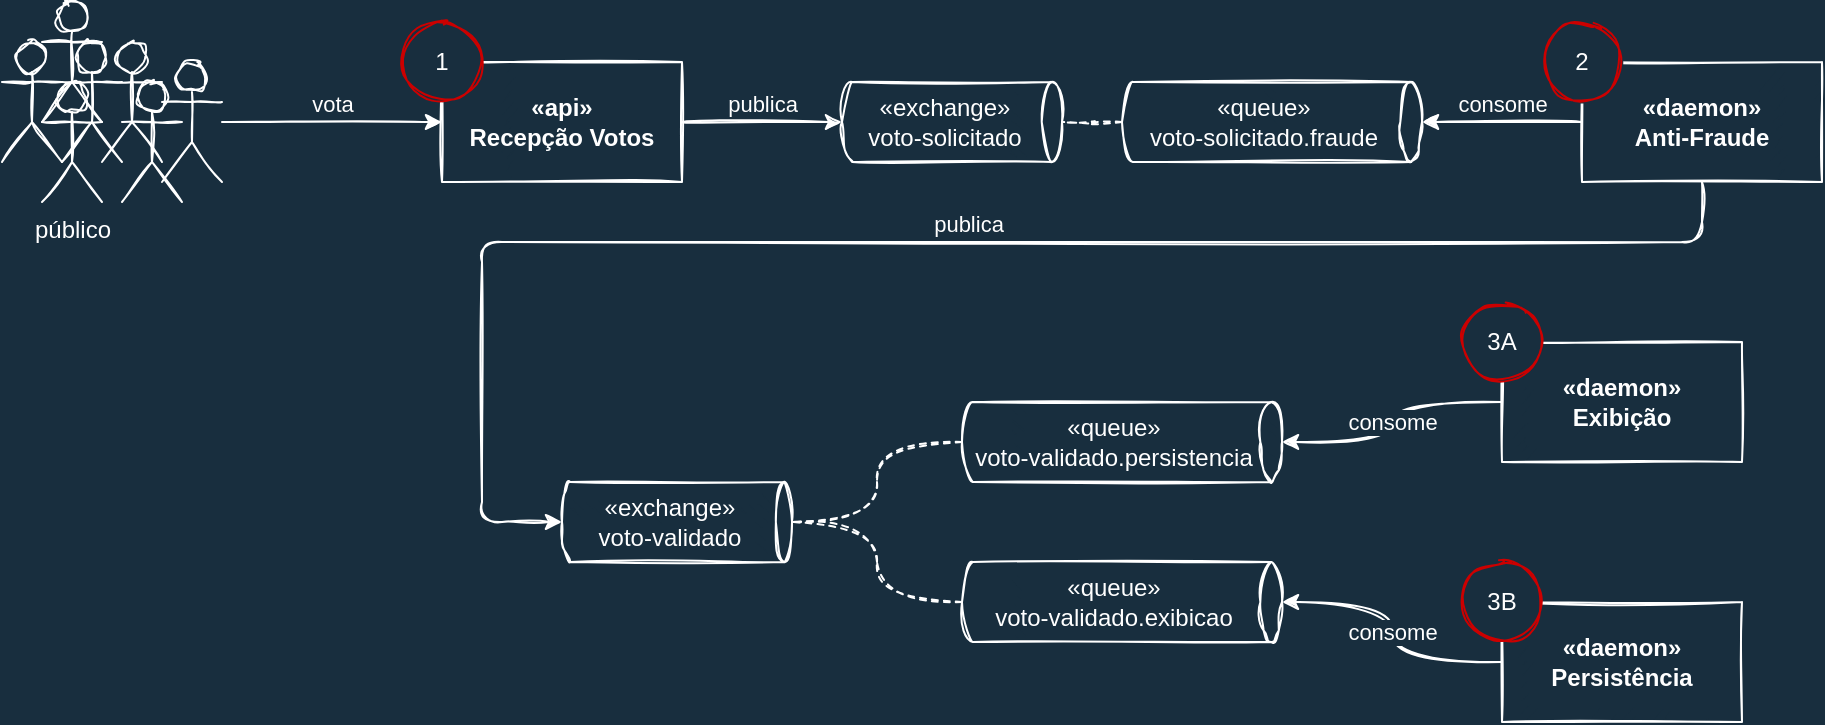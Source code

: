 <mxfile version="16.0.2" type="device"><diagram id="kZrXPYAukfN42naSWzP2" name="Page-1"><mxGraphModel dx="1683" dy="732" grid="1" gridSize="10" guides="1" tooltips="1" connect="1" arrows="1" fold="1" page="1" pageScale="1" pageWidth="1920" pageHeight="1200" background="#182E3E" math="0" shadow="0"><root><mxCell id="0"/><mxCell id="1" parent="0"/><mxCell id="z624cUgxmJaZNFVHrnX3-5" value="publica" style="edgeStyle=orthogonalEdgeStyle;curved=1;rounded=1;sketch=1;orthogonalLoop=1;jettySize=auto;html=1;fontColor=#FFFFFF;strokeColor=#FFFFFF;entryX=0.5;entryY=1;entryDx=0;entryDy=0;entryPerimeter=0;labelBackgroundColor=#182E3E;verticalAlign=bottom;" parent="1" source="z624cUgxmJaZNFVHrnX3-1" target="z624cUgxmJaZNFVHrnX3-2" edge="1"><mxGeometry relative="1" as="geometry"><mxPoint x="820" y="260.0" as="targetPoint"/></mxGeometry></mxCell><mxCell id="z624cUgxmJaZNFVHrnX3-1" value="&lt;div&gt;«api»&lt;/div&gt;Recepção Votos" style="rounded=0;whiteSpace=wrap;html=1;sketch=1;fontColor=#FFFFFF;strokeColor=#FFFFFF;fillColor=#182E3E;fontStyle=1" parent="1" vertex="1"><mxGeometry x="710" y="230" width="120" height="60" as="geometry"/></mxCell><mxCell id="z624cUgxmJaZNFVHrnX3-2" value="&lt;div&gt;«exchange»&lt;/div&gt;voto-solicitado" style="shape=cylinder3;whiteSpace=wrap;html=1;boundedLbl=1;backgroundOutline=1;size=5.069;rounded=0;sketch=1;fontColor=#FFFFFF;strokeColor=#FFFFFF;fillColor=#182E3E;direction=south;" parent="1" vertex="1"><mxGeometry x="910" y="240" width="110" height="40" as="geometry"/></mxCell><mxCell id="z624cUgxmJaZNFVHrnX3-7" style="edgeStyle=orthogonalEdgeStyle;curved=1;rounded=1;sketch=1;orthogonalLoop=1;jettySize=auto;html=1;entryX=0.5;entryY=0;entryDx=0;entryDy=0;entryPerimeter=0;fontColor=#FFFFFF;strokeColor=#FFFFFF;endArrow=none;endFill=0;dashed=1;" parent="1" source="z624cUgxmJaZNFVHrnX3-6" target="z624cUgxmJaZNFVHrnX3-2" edge="1"><mxGeometry relative="1" as="geometry"/></mxCell><mxCell id="z624cUgxmJaZNFVHrnX3-6" value="&lt;div&gt;«queue»&lt;/div&gt;voto-solicitado.fraude" style="shape=cylinder3;whiteSpace=wrap;html=1;boundedLbl=1;backgroundOutline=1;size=5.414;rounded=0;sketch=1;fontColor=#FFFFFF;strokeColor=#FFFFFF;fillColor=#182E3E;direction=south;" parent="1" vertex="1"><mxGeometry x="1050" y="240" width="150" height="40" as="geometry"/></mxCell><mxCell id="z624cUgxmJaZNFVHrnX3-8" value="&lt;div&gt;«exchange»&lt;/div&gt;voto-validado" style="shape=cylinder3;whiteSpace=wrap;html=1;boundedLbl=1;backgroundOutline=1;size=4.034;rounded=0;sketch=1;fontColor=#FFFFFF;strokeColor=#FFFFFF;fillColor=#182E3E;direction=south;" parent="1" vertex="1"><mxGeometry x="770" y="440" width="115" height="40" as="geometry"/></mxCell><mxCell id="z624cUgxmJaZNFVHrnX3-11" style="edgeStyle=orthogonalEdgeStyle;curved=1;rounded=1;sketch=1;orthogonalLoop=1;jettySize=auto;html=1;entryX=0.5;entryY=0;entryDx=0;entryDy=0;entryPerimeter=0;labelBackgroundColor=#182E3E;fontColor=#FFFFFF;strokeColor=#FFFFFF;endArrow=none;endFill=0;dashed=1;" parent="1" source="z624cUgxmJaZNFVHrnX3-9" target="z624cUgxmJaZNFVHrnX3-8" edge="1"><mxGeometry relative="1" as="geometry"/></mxCell><mxCell id="z624cUgxmJaZNFVHrnX3-9" value="&lt;div&gt;«queue»&lt;/div&gt;voto-validado.persistencia" style="shape=cylinder3;whiteSpace=wrap;html=1;boundedLbl=1;backgroundOutline=1;size=5.414;rounded=0;sketch=1;fontColor=#FFFFFF;strokeColor=#FFFFFF;fillColor=#182E3E;direction=south;" parent="1" vertex="1"><mxGeometry x="970" y="400" width="160" height="40" as="geometry"/></mxCell><mxCell id="z624cUgxmJaZNFVHrnX3-12" style="edgeStyle=orthogonalEdgeStyle;curved=1;rounded=1;sketch=1;orthogonalLoop=1;jettySize=auto;html=1;entryX=0.5;entryY=0;entryDx=0;entryDy=0;entryPerimeter=0;labelBackgroundColor=#182E3E;fontColor=#FFFFFF;strokeColor=#FFFFFF;endArrow=none;endFill=0;dashed=1;" parent="1" source="z624cUgxmJaZNFVHrnX3-10" target="z624cUgxmJaZNFVHrnX3-8" edge="1"><mxGeometry relative="1" as="geometry"/></mxCell><mxCell id="z624cUgxmJaZNFVHrnX3-10" value="&lt;div&gt;«queue»&lt;/div&gt;voto-validado.exibicao" style="shape=cylinder3;whiteSpace=wrap;html=1;boundedLbl=1;backgroundOutline=1;size=5.414;rounded=0;sketch=1;fontColor=#FFFFFF;strokeColor=#FFFFFF;fillColor=#182E3E;direction=south;" parent="1" vertex="1"><mxGeometry x="970" y="480" width="160" height="40" as="geometry"/></mxCell><mxCell id="z624cUgxmJaZNFVHrnX3-14" value="consome" style="edgeStyle=orthogonalEdgeStyle;curved=1;rounded=1;sketch=1;orthogonalLoop=1;jettySize=auto;html=1;entryX=0.5;entryY=0;entryDx=0;entryDy=0;entryPerimeter=0;labelBackgroundColor=#182E3E;fontColor=#FFFFFF;strokeColor=#FFFFFF;verticalAlign=bottom;" parent="1" source="z624cUgxmJaZNFVHrnX3-13" target="z624cUgxmJaZNFVHrnX3-6" edge="1"><mxGeometry relative="1" as="geometry"/></mxCell><mxCell id="z624cUgxmJaZNFVHrnX3-15" value="publica" style="edgeStyle=orthogonalEdgeStyle;rounded=1;sketch=1;orthogonalLoop=1;jettySize=auto;html=1;labelBackgroundColor=#182E3E;fontColor=#FFFFFF;strokeColor=#FFFFFF;exitX=0.5;exitY=1;exitDx=0;exitDy=0;entryX=0.5;entryY=1;entryDx=0;entryDy=0;entryPerimeter=0;verticalAlign=bottom;" parent="1" source="z624cUgxmJaZNFVHrnX3-13" target="z624cUgxmJaZNFVHrnX3-8" edge="1"><mxGeometry x="-0.032" relative="1" as="geometry"><mxPoint x="770" y="430" as="targetPoint"/><Array as="points"><mxPoint x="1340" y="320"/><mxPoint x="730" y="320"/><mxPoint x="730" y="460"/></Array><mxPoint as="offset"/></mxGeometry></mxCell><mxCell id="z624cUgxmJaZNFVHrnX3-13" value="&lt;div&gt;«daemon»&lt;/div&gt;Anti-Fraude" style="rounded=0;whiteSpace=wrap;html=1;sketch=1;fontColor=#FFFFFF;strokeColor=#FFFFFF;fillColor=#182E3E;fontStyle=1" parent="1" vertex="1"><mxGeometry x="1280" y="230" width="120" height="60" as="geometry"/></mxCell><mxCell id="z624cUgxmJaZNFVHrnX3-18" value="consome" style="edgeStyle=orthogonalEdgeStyle;curved=1;rounded=1;sketch=1;orthogonalLoop=1;jettySize=auto;html=1;entryX=0.5;entryY=0;entryDx=0;entryDy=0;entryPerimeter=0;labelBackgroundColor=#182E3E;fontColor=#FFFFFF;strokeColor=#FFFFFF;" parent="1" source="z624cUgxmJaZNFVHrnX3-16" target="z624cUgxmJaZNFVHrnX3-9" edge="1"><mxGeometry relative="1" as="geometry"/></mxCell><mxCell id="z624cUgxmJaZNFVHrnX3-16" value="&lt;div&gt;«daemon»&lt;/div&gt;Exibição" style="rounded=0;whiteSpace=wrap;html=1;sketch=1;fontColor=#FFFFFF;strokeColor=#FFFFFF;fillColor=#182E3E;fontStyle=1" parent="1" vertex="1"><mxGeometry x="1240" y="370" width="120" height="60" as="geometry"/></mxCell><mxCell id="z624cUgxmJaZNFVHrnX3-19" value="consome" style="edgeStyle=orthogonalEdgeStyle;curved=1;rounded=1;sketch=1;orthogonalLoop=1;jettySize=auto;html=1;labelBackgroundColor=#182E3E;fontColor=#FFFFFF;strokeColor=#FFFFFF;" parent="1" source="z624cUgxmJaZNFVHrnX3-17" target="z624cUgxmJaZNFVHrnX3-10" edge="1"><mxGeometry relative="1" as="geometry"/></mxCell><mxCell id="z624cUgxmJaZNFVHrnX3-17" value="&lt;div&gt;«daemon»&lt;/div&gt;Persistência" style="rounded=0;whiteSpace=wrap;html=1;sketch=1;fontColor=#FFFFFF;strokeColor=#FFFFFF;fillColor=#182E3E;fontStyle=1" parent="1" vertex="1"><mxGeometry x="1240" y="500" width="120" height="60" as="geometry"/></mxCell><mxCell id="z624cUgxmJaZNFVHrnX3-20" value="público" style="shape=umlActor;verticalLabelPosition=bottom;verticalAlign=top;html=1;outlineConnect=0;rounded=0;sketch=1;fontColor=#FFFFFF;strokeColor=#FFFFFF;fillColor=#182E3E;" parent="1" vertex="1"><mxGeometry x="510" y="240" width="30" height="60" as="geometry"/></mxCell><mxCell id="z624cUgxmJaZNFVHrnX3-21" value="" style="shape=umlActor;verticalLabelPosition=bottom;verticalAlign=top;html=1;outlineConnect=0;rounded=0;sketch=1;fontColor=#FFFFFF;strokeColor=#FFFFFF;fillColor=#182E3E;" parent="1" vertex="1"><mxGeometry x="540" y="220" width="30" height="60" as="geometry"/></mxCell><mxCell id="z624cUgxmJaZNFVHrnX3-22" value="" style="shape=umlActor;verticalLabelPosition=bottom;verticalAlign=top;html=1;outlineConnect=0;rounded=0;sketch=1;fontColor=#FFFFFF;strokeColor=#FFFFFF;fillColor=#182E3E;" parent="1" vertex="1"><mxGeometry x="550" y="240" width="30" height="60" as="geometry"/></mxCell><mxCell id="z624cUgxmJaZNFVHrnX3-23" value="" style="shape=umlActor;verticalLabelPosition=bottom;verticalAlign=top;html=1;outlineConnect=0;rounded=0;sketch=1;fontColor=#FFFFFF;strokeColor=#FFFFFF;fillColor=#182E3E;" parent="1" vertex="1"><mxGeometry x="490" y="220" width="30" height="60" as="geometry"/></mxCell><mxCell id="z624cUgxmJaZNFVHrnX3-24" value="" style="shape=umlActor;verticalLabelPosition=bottom;verticalAlign=top;html=1;outlineConnect=0;rounded=0;sketch=1;fontColor=#FFFFFF;strokeColor=#FFFFFF;fillColor=#182E3E;" parent="1" vertex="1"><mxGeometry x="520" y="220" width="30" height="60" as="geometry"/></mxCell><mxCell id="z624cUgxmJaZNFVHrnX3-25" value="" style="shape=umlActor;verticalLabelPosition=bottom;verticalAlign=top;html=1;outlineConnect=0;rounded=0;sketch=1;fontColor=#FFFFFF;strokeColor=#FFFFFF;fillColor=#182E3E;" parent="1" vertex="1"><mxGeometry x="510" y="200" width="30" height="60" as="geometry"/></mxCell><mxCell id="z624cUgxmJaZNFVHrnX3-27" value="vota" style="edgeStyle=orthogonalEdgeStyle;rounded=1;sketch=1;orthogonalLoop=1;jettySize=auto;html=1;entryX=0;entryY=0.5;entryDx=0;entryDy=0;labelBackgroundColor=#182E3E;fontColor=#FFFFFF;endArrow=classic;endFill=1;strokeColor=#FFFFFF;verticalAlign=bottom;" parent="1" source="z624cUgxmJaZNFVHrnX3-26" target="z624cUgxmJaZNFVHrnX3-1" edge="1"><mxGeometry relative="1" as="geometry"/></mxCell><mxCell id="z624cUgxmJaZNFVHrnX3-26" value="" style="shape=umlActor;verticalLabelPosition=bottom;verticalAlign=top;html=1;outlineConnect=0;rounded=0;sketch=1;fontColor=#FFFFFF;strokeColor=#FFFFFF;fillColor=#182E3E;" parent="1" vertex="1"><mxGeometry x="570" y="230" width="30" height="60" as="geometry"/></mxCell><mxCell id="z624cUgxmJaZNFVHrnX3-28" value="1" style="ellipse;whiteSpace=wrap;html=1;aspect=fixed;rounded=0;sketch=1;fontColor=#FFFFFF;strokeColor=#CC0000;fillColor=#182E3E;labelBackgroundColor=#182E3E;fillStyle=solid;" parent="1" vertex="1"><mxGeometry x="690" y="210" width="40" height="40" as="geometry"/></mxCell><mxCell id="z624cUgxmJaZNFVHrnX3-32" value="2" style="ellipse;whiteSpace=wrap;html=1;aspect=fixed;rounded=0;sketch=1;fontColor=#FFFFFF;strokeColor=#CC0000;fillColor=#182E3E;labelBackgroundColor=#182E3E;fillStyle=solid;" parent="1" vertex="1"><mxGeometry x="1260" y="210" width="40" height="40" as="geometry"/></mxCell><mxCell id="z624cUgxmJaZNFVHrnX3-33" value="3A" style="ellipse;whiteSpace=wrap;html=1;aspect=fixed;rounded=0;sketch=1;fontColor=#FFFFFF;strokeColor=#CC0000;fillColor=#182E3E;labelBackgroundColor=#182E3E;fillStyle=solid;" parent="1" vertex="1"><mxGeometry x="1220" y="350" width="40" height="40" as="geometry"/></mxCell><mxCell id="z624cUgxmJaZNFVHrnX3-34" value="3B" style="ellipse;whiteSpace=wrap;html=1;aspect=fixed;rounded=0;sketch=1;fontColor=#FFFFFF;strokeColor=#CC0000;fillColor=#182E3E;labelBackgroundColor=#182E3E;fillStyle=solid;" parent="1" vertex="1"><mxGeometry x="1220" y="480" width="40" height="40" as="geometry"/></mxCell></root></mxGraphModel></diagram></mxfile>